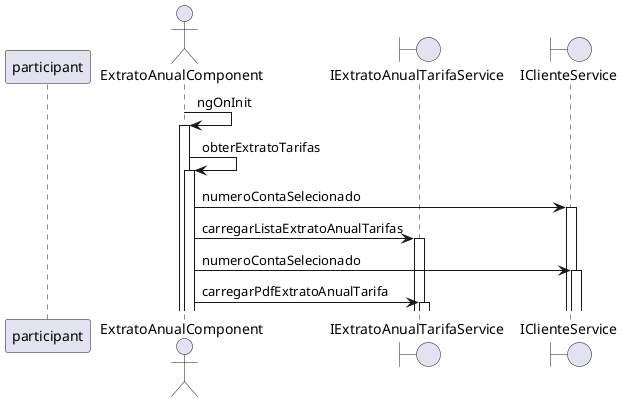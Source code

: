 @startuml 
 autoactivate on 
 participant participant as Usuario
actor  ExtratoAnualComponent as ExtratoAnualComponent
boundary  IExtratoAnualTarifaService as extratoAnualService
boundary  IClienteService as clienteService
ExtratoAnualComponent->ExtratoAnualComponent : ngOnInit 
ExtratoAnualComponent->ExtratoAnualComponent : obterExtratoTarifas 
ExtratoAnualComponent->clienteService : numeroContaSelecionado 
ExtratoAnualComponent->extratoAnualService : carregarListaExtratoAnualTarifas 
ExtratoAnualComponent->clienteService : numeroContaSelecionado 
ExtratoAnualComponent->extratoAnualService : carregarPdfExtratoAnualTarifa 
@enduml